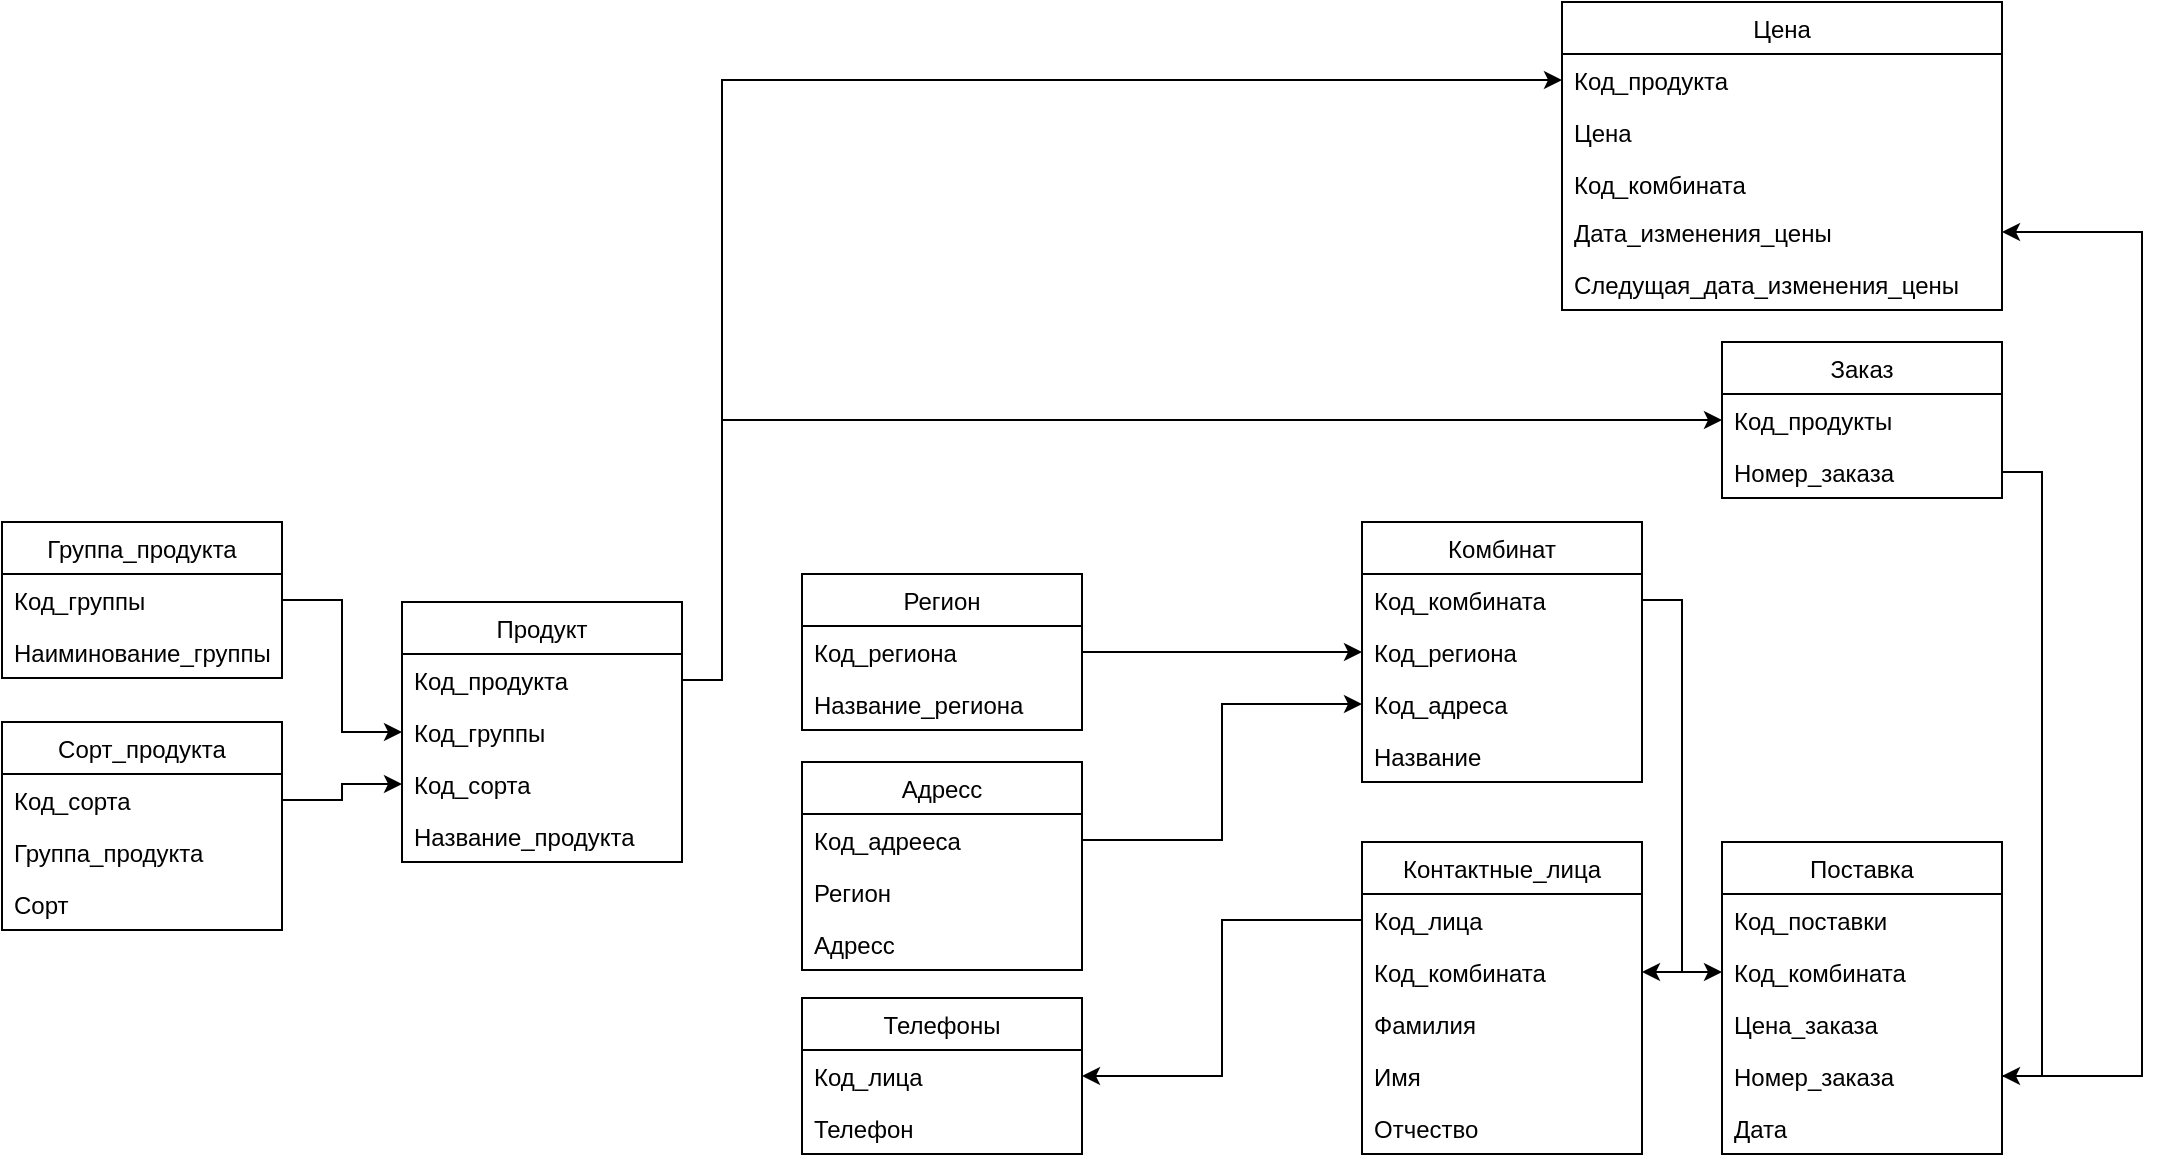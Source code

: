 <mxfile version="13.10.4" type="github">
  <diagram id="C5RBs43oDa-KdzZeNtuy" name="Page-1">
    <mxGraphModel dx="1422" dy="1996" grid="1" gridSize="10" guides="1" tooltips="1" connect="1" arrows="1" fold="1" page="1" pageScale="1" pageWidth="827" pageHeight="1169" math="0" shadow="0">
      <root>
        <mxCell id="WIyWlLk6GJQsqaUBKTNV-0" />
        <mxCell id="WIyWlLk6GJQsqaUBKTNV-1" parent="WIyWlLk6GJQsqaUBKTNV-0" />
        <mxCell id="BsNIJ_3Y_c9myI2HQfVr-50" value="Группа_продукта" style="swimlane;fontStyle=0;childLayout=stackLayout;horizontal=1;startSize=26;fillColor=none;horizontalStack=0;resizeParent=1;resizeParentMax=0;resizeLast=0;collapsible=1;marginBottom=0;" parent="WIyWlLk6GJQsqaUBKTNV-1" vertex="1">
          <mxGeometry x="40" y="40" width="140" height="78" as="geometry" />
        </mxCell>
        <mxCell id="BsNIJ_3Y_c9myI2HQfVr-51" value="Код_группы" style="text;strokeColor=none;fillColor=none;align=left;verticalAlign=top;spacingLeft=4;spacingRight=4;overflow=hidden;rotatable=0;points=[[0,0.5],[1,0.5]];portConstraint=eastwest;" parent="BsNIJ_3Y_c9myI2HQfVr-50" vertex="1">
          <mxGeometry y="26" width="140" height="26" as="geometry" />
        </mxCell>
        <mxCell id="BsNIJ_3Y_c9myI2HQfVr-52" value="Наиминование_группы" style="text;strokeColor=none;fillColor=none;align=left;verticalAlign=top;spacingLeft=4;spacingRight=4;overflow=hidden;rotatable=0;points=[[0,0.5],[1,0.5]];portConstraint=eastwest;" parent="BsNIJ_3Y_c9myI2HQfVr-50" vertex="1">
          <mxGeometry y="52" width="140" height="26" as="geometry" />
        </mxCell>
        <mxCell id="BsNIJ_3Y_c9myI2HQfVr-54" value="Сорт_продукта" style="swimlane;fontStyle=0;childLayout=stackLayout;horizontal=1;startSize=26;fillColor=none;horizontalStack=0;resizeParent=1;resizeParentMax=0;resizeLast=0;collapsible=1;marginBottom=0;" parent="WIyWlLk6GJQsqaUBKTNV-1" vertex="1">
          <mxGeometry x="40" y="140" width="140" height="104" as="geometry" />
        </mxCell>
        <mxCell id="BsNIJ_3Y_c9myI2HQfVr-55" value="Код_сорта" style="text;strokeColor=none;fillColor=none;align=left;verticalAlign=top;spacingLeft=4;spacingRight=4;overflow=hidden;rotatable=0;points=[[0,0.5],[1,0.5]];portConstraint=eastwest;" parent="BsNIJ_3Y_c9myI2HQfVr-54" vertex="1">
          <mxGeometry y="26" width="140" height="26" as="geometry" />
        </mxCell>
        <mxCell id="BsNIJ_3Y_c9myI2HQfVr-58" value="Группа_продукта" style="text;strokeColor=none;fillColor=none;align=left;verticalAlign=top;spacingLeft=4;spacingRight=4;overflow=hidden;rotatable=0;points=[[0,0.5],[1,0.5]];portConstraint=eastwest;" parent="BsNIJ_3Y_c9myI2HQfVr-54" vertex="1">
          <mxGeometry y="52" width="140" height="26" as="geometry" />
        </mxCell>
        <mxCell id="BsNIJ_3Y_c9myI2HQfVr-63" value="Сорт" style="text;strokeColor=none;fillColor=none;align=left;verticalAlign=top;spacingLeft=4;spacingRight=4;overflow=hidden;rotatable=0;points=[[0,0.5],[1,0.5]];portConstraint=eastwest;" parent="BsNIJ_3Y_c9myI2HQfVr-54" vertex="1">
          <mxGeometry y="78" width="140" height="26" as="geometry" />
        </mxCell>
        <mxCell id="BsNIJ_3Y_c9myI2HQfVr-59" value="Продукт" style="swimlane;fontStyle=0;childLayout=stackLayout;horizontal=1;startSize=26;fillColor=none;horizontalStack=0;resizeParent=1;resizeParentMax=0;resizeLast=0;collapsible=1;marginBottom=0;" parent="WIyWlLk6GJQsqaUBKTNV-1" vertex="1">
          <mxGeometry x="240" y="80" width="140" height="130" as="geometry" />
        </mxCell>
        <mxCell id="BsNIJ_3Y_c9myI2HQfVr-60" value="Код_продукта" style="text;strokeColor=none;fillColor=none;align=left;verticalAlign=top;spacingLeft=4;spacingRight=4;overflow=hidden;rotatable=0;points=[[0,0.5],[1,0.5]];portConstraint=eastwest;" parent="BsNIJ_3Y_c9myI2HQfVr-59" vertex="1">
          <mxGeometry y="26" width="140" height="26" as="geometry" />
        </mxCell>
        <mxCell id="BENA_GoEq0BFYkfDsCUv-2" value="Код_группы" style="text;strokeColor=none;fillColor=none;align=left;verticalAlign=top;spacingLeft=4;spacingRight=4;overflow=hidden;rotatable=0;points=[[0,0.5],[1,0.5]];portConstraint=eastwest;" parent="BsNIJ_3Y_c9myI2HQfVr-59" vertex="1">
          <mxGeometry y="52" width="140" height="26" as="geometry" />
        </mxCell>
        <mxCell id="BENA_GoEq0BFYkfDsCUv-3" value="Код_сорта" style="text;strokeColor=none;fillColor=none;align=left;verticalAlign=top;spacingLeft=4;spacingRight=4;overflow=hidden;rotatable=0;points=[[0,0.5],[1,0.5]];portConstraint=eastwest;" parent="BsNIJ_3Y_c9myI2HQfVr-59" vertex="1">
          <mxGeometry y="78" width="140" height="26" as="geometry" />
        </mxCell>
        <mxCell id="BsNIJ_3Y_c9myI2HQfVr-61" value="Название_продукта" style="text;strokeColor=none;fillColor=none;align=left;verticalAlign=top;spacingLeft=4;spacingRight=4;overflow=hidden;rotatable=0;points=[[0,0.5],[1,0.5]];portConstraint=eastwest;" parent="BsNIJ_3Y_c9myI2HQfVr-59" vertex="1">
          <mxGeometry y="104" width="140" height="26" as="geometry" />
        </mxCell>
        <mxCell id="BsNIJ_3Y_c9myI2HQfVr-67" value="Регион" style="swimlane;fontStyle=0;childLayout=stackLayout;horizontal=1;startSize=26;fillColor=none;horizontalStack=0;resizeParent=1;resizeParentMax=0;resizeLast=0;collapsible=1;marginBottom=0;" parent="WIyWlLk6GJQsqaUBKTNV-1" vertex="1">
          <mxGeometry x="440" y="66" width="140" height="78" as="geometry" />
        </mxCell>
        <mxCell id="BsNIJ_3Y_c9myI2HQfVr-68" value="Код_региона" style="text;strokeColor=none;fillColor=none;align=left;verticalAlign=top;spacingLeft=4;spacingRight=4;overflow=hidden;rotatable=0;points=[[0,0.5],[1,0.5]];portConstraint=eastwest;" parent="BsNIJ_3Y_c9myI2HQfVr-67" vertex="1">
          <mxGeometry y="26" width="140" height="26" as="geometry" />
        </mxCell>
        <mxCell id="BsNIJ_3Y_c9myI2HQfVr-69" value="Название_региона" style="text;strokeColor=none;fillColor=none;align=left;verticalAlign=top;spacingLeft=4;spacingRight=4;overflow=hidden;rotatable=0;points=[[0,0.5],[1,0.5]];portConstraint=eastwest;" parent="BsNIJ_3Y_c9myI2HQfVr-67" vertex="1">
          <mxGeometry y="52" width="140" height="26" as="geometry" />
        </mxCell>
        <mxCell id="BsNIJ_3Y_c9myI2HQfVr-71" value="Адресс" style="swimlane;fontStyle=0;childLayout=stackLayout;horizontal=1;startSize=26;fillColor=none;horizontalStack=0;resizeParent=1;resizeParentMax=0;resizeLast=0;collapsible=1;marginBottom=0;" parent="WIyWlLk6GJQsqaUBKTNV-1" vertex="1">
          <mxGeometry x="440" y="160" width="140" height="104" as="geometry" />
        </mxCell>
        <mxCell id="BsNIJ_3Y_c9myI2HQfVr-72" value="Код_адрееса" style="text;strokeColor=none;fillColor=none;align=left;verticalAlign=top;spacingLeft=4;spacingRight=4;overflow=hidden;rotatable=0;points=[[0,0.5],[1,0.5]];portConstraint=eastwest;" parent="BsNIJ_3Y_c9myI2HQfVr-71" vertex="1">
          <mxGeometry y="26" width="140" height="26" as="geometry" />
        </mxCell>
        <mxCell id="BsNIJ_3Y_c9myI2HQfVr-73" value="Регион" style="text;strokeColor=none;fillColor=none;align=left;verticalAlign=top;spacingLeft=4;spacingRight=4;overflow=hidden;rotatable=0;points=[[0,0.5],[1,0.5]];portConstraint=eastwest;" parent="BsNIJ_3Y_c9myI2HQfVr-71" vertex="1">
          <mxGeometry y="52" width="140" height="26" as="geometry" />
        </mxCell>
        <mxCell id="BsNIJ_3Y_c9myI2HQfVr-74" value="Адресс" style="text;strokeColor=none;fillColor=none;align=left;verticalAlign=top;spacingLeft=4;spacingRight=4;overflow=hidden;rotatable=0;points=[[0,0.5],[1,0.5]];portConstraint=eastwest;" parent="BsNIJ_3Y_c9myI2HQfVr-71" vertex="1">
          <mxGeometry y="78" width="140" height="26" as="geometry" />
        </mxCell>
        <mxCell id="BsNIJ_3Y_c9myI2HQfVr-75" value="Комбинат" style="swimlane;fontStyle=0;childLayout=stackLayout;horizontal=1;startSize=26;fillColor=none;horizontalStack=0;resizeParent=1;resizeParentMax=0;resizeLast=0;collapsible=1;marginBottom=0;" parent="WIyWlLk6GJQsqaUBKTNV-1" vertex="1">
          <mxGeometry x="720" y="40" width="140" height="130" as="geometry" />
        </mxCell>
        <mxCell id="BsNIJ_3Y_c9myI2HQfVr-76" value="Код_комбината" style="text;strokeColor=none;fillColor=none;align=left;verticalAlign=top;spacingLeft=4;spacingRight=4;overflow=hidden;rotatable=0;points=[[0,0.5],[1,0.5]];portConstraint=eastwest;" parent="BsNIJ_3Y_c9myI2HQfVr-75" vertex="1">
          <mxGeometry y="26" width="140" height="26" as="geometry" />
        </mxCell>
        <mxCell id="BsNIJ_3Y_c9myI2HQfVr-77" value="Код_региона" style="text;strokeColor=none;fillColor=none;align=left;verticalAlign=top;spacingLeft=4;spacingRight=4;overflow=hidden;rotatable=0;points=[[0,0.5],[1,0.5]];portConstraint=eastwest;" parent="BsNIJ_3Y_c9myI2HQfVr-75" vertex="1">
          <mxGeometry y="52" width="140" height="26" as="geometry" />
        </mxCell>
        <mxCell id="BENA_GoEq0BFYkfDsCUv-9" value="Код_адреса" style="text;strokeColor=none;fillColor=none;align=left;verticalAlign=top;spacingLeft=4;spacingRight=4;overflow=hidden;rotatable=0;points=[[0,0.5],[1,0.5]];portConstraint=eastwest;" parent="BsNIJ_3Y_c9myI2HQfVr-75" vertex="1">
          <mxGeometry y="78" width="140" height="26" as="geometry" />
        </mxCell>
        <mxCell id="BsNIJ_3Y_c9myI2HQfVr-100" value="Название" style="text;strokeColor=none;fillColor=none;align=left;verticalAlign=top;spacingLeft=4;spacingRight=4;overflow=hidden;rotatable=0;points=[[0,0.5],[1,0.5]];portConstraint=eastwest;" parent="BsNIJ_3Y_c9myI2HQfVr-75" vertex="1">
          <mxGeometry y="104" width="140" height="26" as="geometry" />
        </mxCell>
        <mxCell id="BsNIJ_3Y_c9myI2HQfVr-82" value="Контактные_лица" style="swimlane;fontStyle=0;childLayout=stackLayout;horizontal=1;startSize=26;fillColor=none;horizontalStack=0;resizeParent=1;resizeParentMax=0;resizeLast=0;collapsible=1;marginBottom=0;" parent="WIyWlLk6GJQsqaUBKTNV-1" vertex="1">
          <mxGeometry x="720" y="200" width="140" height="156" as="geometry" />
        </mxCell>
        <mxCell id="BsNIJ_3Y_c9myI2HQfVr-83" value="Код_лица" style="text;strokeColor=none;fillColor=none;align=left;verticalAlign=top;spacingLeft=4;spacingRight=4;overflow=hidden;rotatable=0;points=[[0,0.5],[1,0.5]];portConstraint=eastwest;" parent="BsNIJ_3Y_c9myI2HQfVr-82" vertex="1">
          <mxGeometry y="26" width="140" height="26" as="geometry" />
        </mxCell>
        <mxCell id="BsNIJ_3Y_c9myI2HQfVr-98" value="Код_комбината" style="text;strokeColor=none;fillColor=none;align=left;verticalAlign=top;spacingLeft=4;spacingRight=4;overflow=hidden;rotatable=0;points=[[0,0.5],[1,0.5]];portConstraint=eastwest;" parent="BsNIJ_3Y_c9myI2HQfVr-82" vertex="1">
          <mxGeometry y="52" width="140" height="26" as="geometry" />
        </mxCell>
        <mxCell id="BENA_GoEq0BFYkfDsCUv-17" value="Фамилия" style="text;strokeColor=none;fillColor=none;align=left;verticalAlign=top;spacingLeft=4;spacingRight=4;overflow=hidden;rotatable=0;points=[[0,0.5],[1,0.5]];portConstraint=eastwest;" parent="BsNIJ_3Y_c9myI2HQfVr-82" vertex="1">
          <mxGeometry y="78" width="140" height="26" as="geometry" />
        </mxCell>
        <mxCell id="BENA_GoEq0BFYkfDsCUv-18" value="Имя" style="text;strokeColor=none;fillColor=none;align=left;verticalAlign=top;spacingLeft=4;spacingRight=4;overflow=hidden;rotatable=0;points=[[0,0.5],[1,0.5]];portConstraint=eastwest;" parent="BsNIJ_3Y_c9myI2HQfVr-82" vertex="1">
          <mxGeometry y="104" width="140" height="26" as="geometry" />
        </mxCell>
        <mxCell id="BENA_GoEq0BFYkfDsCUv-19" value="Отчество" style="text;strokeColor=none;fillColor=none;align=left;verticalAlign=top;spacingLeft=4;spacingRight=4;overflow=hidden;rotatable=0;points=[[0,0.5],[1,0.5]];portConstraint=eastwest;" parent="BsNIJ_3Y_c9myI2HQfVr-82" vertex="1">
          <mxGeometry y="130" width="140" height="26" as="geometry" />
        </mxCell>
        <mxCell id="BsNIJ_3Y_c9myI2HQfVr-86" value="Телефоны" style="swimlane;fontStyle=0;childLayout=stackLayout;horizontal=1;startSize=26;fillColor=none;horizontalStack=0;resizeParent=1;resizeParentMax=0;resizeLast=0;collapsible=1;marginBottom=0;" parent="WIyWlLk6GJQsqaUBKTNV-1" vertex="1">
          <mxGeometry x="440" y="278" width="140" height="78" as="geometry" />
        </mxCell>
        <mxCell id="BsNIJ_3Y_c9myI2HQfVr-87" value="Код_лица" style="text;strokeColor=none;fillColor=none;align=left;verticalAlign=top;spacingLeft=4;spacingRight=4;overflow=hidden;rotatable=0;points=[[0,0.5],[1,0.5]];portConstraint=eastwest;" parent="BsNIJ_3Y_c9myI2HQfVr-86" vertex="1">
          <mxGeometry y="26" width="140" height="26" as="geometry" />
        </mxCell>
        <mxCell id="BsNIJ_3Y_c9myI2HQfVr-88" value="Телефон" style="text;strokeColor=none;fillColor=none;align=left;verticalAlign=top;spacingLeft=4;spacingRight=4;overflow=hidden;rotatable=0;points=[[0,0.5],[1,0.5]];portConstraint=eastwest;" parent="BsNIJ_3Y_c9myI2HQfVr-86" vertex="1">
          <mxGeometry y="52" width="140" height="26" as="geometry" />
        </mxCell>
        <mxCell id="BsNIJ_3Y_c9myI2HQfVr-105" value="Заказ" style="swimlane;fontStyle=0;childLayout=stackLayout;horizontal=1;startSize=26;fillColor=none;horizontalStack=0;resizeParent=1;resizeParentMax=0;resizeLast=0;collapsible=1;marginBottom=0;" parent="WIyWlLk6GJQsqaUBKTNV-1" vertex="1">
          <mxGeometry x="900" y="-50" width="140" height="78" as="geometry" />
        </mxCell>
        <mxCell id="BsNIJ_3Y_c9myI2HQfVr-106" value="Код_продукты" style="text;strokeColor=none;fillColor=none;align=left;verticalAlign=top;spacingLeft=4;spacingRight=4;overflow=hidden;rotatable=0;points=[[0,0.5],[1,0.5]];portConstraint=eastwest;" parent="BsNIJ_3Y_c9myI2HQfVr-105" vertex="1">
          <mxGeometry y="26" width="140" height="26" as="geometry" />
        </mxCell>
        <mxCell id="BsNIJ_3Y_c9myI2HQfVr-107" value="Номер_заказа" style="text;strokeColor=none;fillColor=none;align=left;verticalAlign=top;spacingLeft=4;spacingRight=4;overflow=hidden;rotatable=0;points=[[0,0.5],[1,0.5]];portConstraint=eastwest;" parent="BsNIJ_3Y_c9myI2HQfVr-105" vertex="1">
          <mxGeometry y="52" width="140" height="26" as="geometry" />
        </mxCell>
        <mxCell id="BsNIJ_3Y_c9myI2HQfVr-109" value="Поставка" style="swimlane;fontStyle=0;childLayout=stackLayout;horizontal=1;startSize=26;fillColor=none;horizontalStack=0;resizeParent=1;resizeParentMax=0;resizeLast=0;collapsible=1;marginBottom=0;" parent="WIyWlLk6GJQsqaUBKTNV-1" vertex="1">
          <mxGeometry x="900" y="200" width="140" height="156" as="geometry" />
        </mxCell>
        <mxCell id="BENA_GoEq0BFYkfDsCUv-1" value="Код_поставки" style="text;strokeColor=none;fillColor=none;align=left;verticalAlign=top;spacingLeft=4;spacingRight=4;overflow=hidden;rotatable=0;points=[[0,0.5],[1,0.5]];portConstraint=eastwest;" parent="BsNIJ_3Y_c9myI2HQfVr-109" vertex="1">
          <mxGeometry y="26" width="140" height="26" as="geometry" />
        </mxCell>
        <mxCell id="BsNIJ_3Y_c9myI2HQfVr-110" value="Код_комбината" style="text;strokeColor=none;fillColor=none;align=left;verticalAlign=top;spacingLeft=4;spacingRight=4;overflow=hidden;rotatable=0;points=[[0,0.5],[1,0.5]];portConstraint=eastwest;" parent="BsNIJ_3Y_c9myI2HQfVr-109" vertex="1">
          <mxGeometry y="52" width="140" height="26" as="geometry" />
        </mxCell>
        <mxCell id="jS07r1OHAqG6C_pG2XFA-4" value="Цена_заказа" style="text;strokeColor=none;fillColor=none;align=left;verticalAlign=top;spacingLeft=4;spacingRight=4;overflow=hidden;rotatable=0;points=[[0,0.5],[1,0.5]];portConstraint=eastwest;" vertex="1" parent="BsNIJ_3Y_c9myI2HQfVr-109">
          <mxGeometry y="78" width="140" height="26" as="geometry" />
        </mxCell>
        <mxCell id="BsNIJ_3Y_c9myI2HQfVr-112" value="Номер_заказа" style="text;strokeColor=none;fillColor=none;align=left;verticalAlign=top;spacingLeft=4;spacingRight=4;overflow=hidden;rotatable=0;points=[[0,0.5],[1,0.5]];portConstraint=eastwest;" parent="BsNIJ_3Y_c9myI2HQfVr-109" vertex="1">
          <mxGeometry y="104" width="140" height="26" as="geometry" />
        </mxCell>
        <mxCell id="BsNIJ_3Y_c9myI2HQfVr-111" value="Дата" style="text;strokeColor=none;fillColor=none;align=left;verticalAlign=top;spacingLeft=4;spacingRight=4;overflow=hidden;rotatable=0;points=[[0,0.5],[1,0.5]];portConstraint=eastwest;" parent="BsNIJ_3Y_c9myI2HQfVr-109" vertex="1">
          <mxGeometry y="130" width="140" height="26" as="geometry" />
        </mxCell>
        <mxCell id="BsNIJ_3Y_c9myI2HQfVr-114" value="Цена" style="swimlane;fontStyle=0;childLayout=stackLayout;horizontal=1;startSize=26;fillColor=none;horizontalStack=0;resizeParent=1;resizeParentMax=0;resizeLast=0;collapsible=1;marginBottom=0;" parent="WIyWlLk6GJQsqaUBKTNV-1" vertex="1">
          <mxGeometry x="820" y="-220" width="220" height="154" as="geometry" />
        </mxCell>
        <mxCell id="BsNIJ_3Y_c9myI2HQfVr-116" value="Код_продукта" style="text;strokeColor=none;fillColor=none;align=left;verticalAlign=top;spacingLeft=4;spacingRight=4;overflow=hidden;rotatable=0;points=[[0,0.5],[1,0.5]];portConstraint=eastwest;" parent="BsNIJ_3Y_c9myI2HQfVr-114" vertex="1">
          <mxGeometry y="26" width="220" height="26" as="geometry" />
        </mxCell>
        <mxCell id="BsNIJ_3Y_c9myI2HQfVr-117" value="Цена" style="text;strokeColor=none;fillColor=none;align=left;verticalAlign=top;spacingLeft=4;spacingRight=4;overflow=hidden;rotatable=0;points=[[0,0.5],[1,0.5]];portConstraint=eastwest;" parent="BsNIJ_3Y_c9myI2HQfVr-114" vertex="1">
          <mxGeometry y="52" width="220" height="26" as="geometry" />
        </mxCell>
        <mxCell id="bfPe-o1TES2DeM-v8efT-0" value="Код_комбината" style="text;strokeColor=none;fillColor=none;align=left;verticalAlign=top;spacingLeft=4;spacingRight=4;overflow=hidden;rotatable=0;points=[[0,0.5],[1,0.5]];portConstraint=eastwest;" parent="BsNIJ_3Y_c9myI2HQfVr-114" vertex="1">
          <mxGeometry y="78" width="220" height="24" as="geometry" />
        </mxCell>
        <mxCell id="BENA_GoEq0BFYkfDsCUv-30" value="Дата_изменения_цены" style="text;strokeColor=none;fillColor=none;align=left;verticalAlign=top;spacingLeft=4;spacingRight=4;overflow=hidden;rotatable=0;points=[[0,0.5],[1,0.5]];portConstraint=eastwest;" parent="BsNIJ_3Y_c9myI2HQfVr-114" vertex="1">
          <mxGeometry y="102" width="220" height="26" as="geometry" />
        </mxCell>
        <mxCell id="bfPe-o1TES2DeM-v8efT-1" value="Следущая_дата_изменения_цены" style="text;strokeColor=none;fillColor=none;align=left;verticalAlign=top;spacingLeft=4;spacingRight=4;overflow=hidden;rotatable=0;points=[[0,0.5],[1,0.5]];portConstraint=eastwest;" parent="BsNIJ_3Y_c9myI2HQfVr-114" vertex="1">
          <mxGeometry y="128" width="220" height="26" as="geometry" />
        </mxCell>
        <mxCell id="BENA_GoEq0BFYkfDsCUv-5" style="edgeStyle=orthogonalEdgeStyle;rounded=0;orthogonalLoop=1;jettySize=auto;html=1;exitX=1;exitY=0.5;exitDx=0;exitDy=0;entryX=0;entryY=0.5;entryDx=0;entryDy=0;" parent="WIyWlLk6GJQsqaUBKTNV-1" source="BsNIJ_3Y_c9myI2HQfVr-51" target="BsNIJ_3Y_c9myI2HQfVr-59" edge="1">
          <mxGeometry relative="1" as="geometry" />
        </mxCell>
        <mxCell id="BENA_GoEq0BFYkfDsCUv-6" style="edgeStyle=orthogonalEdgeStyle;rounded=0;orthogonalLoop=1;jettySize=auto;html=1;exitX=1;exitY=0.5;exitDx=0;exitDy=0;entryX=0;entryY=0.5;entryDx=0;entryDy=0;" parent="WIyWlLk6GJQsqaUBKTNV-1" source="BsNIJ_3Y_c9myI2HQfVr-55" target="BENA_GoEq0BFYkfDsCUv-3" edge="1">
          <mxGeometry relative="1" as="geometry" />
        </mxCell>
        <mxCell id="BENA_GoEq0BFYkfDsCUv-10" style="edgeStyle=orthogonalEdgeStyle;rounded=0;orthogonalLoop=1;jettySize=auto;html=1;entryX=0;entryY=0.5;entryDx=0;entryDy=0;" parent="WIyWlLk6GJQsqaUBKTNV-1" source="BsNIJ_3Y_c9myI2HQfVr-68" target="BsNIJ_3Y_c9myI2HQfVr-77" edge="1">
          <mxGeometry relative="1" as="geometry" />
        </mxCell>
        <mxCell id="BENA_GoEq0BFYkfDsCUv-11" style="edgeStyle=orthogonalEdgeStyle;rounded=0;orthogonalLoop=1;jettySize=auto;html=1;entryX=0;entryY=0.5;entryDx=0;entryDy=0;" parent="WIyWlLk6GJQsqaUBKTNV-1" source="BsNIJ_3Y_c9myI2HQfVr-72" target="BENA_GoEq0BFYkfDsCUv-9" edge="1">
          <mxGeometry relative="1" as="geometry" />
        </mxCell>
        <mxCell id="BENA_GoEq0BFYkfDsCUv-12" style="edgeStyle=orthogonalEdgeStyle;rounded=0;orthogonalLoop=1;jettySize=auto;html=1;exitX=1;exitY=0.5;exitDx=0;exitDy=0;entryX=1;entryY=0.5;entryDx=0;entryDy=0;" parent="WIyWlLk6GJQsqaUBKTNV-1" source="BsNIJ_3Y_c9myI2HQfVr-76" target="BsNIJ_3Y_c9myI2HQfVr-98" edge="1">
          <mxGeometry relative="1" as="geometry" />
        </mxCell>
        <mxCell id="BENA_GoEq0BFYkfDsCUv-20" style="edgeStyle=orthogonalEdgeStyle;rounded=0;orthogonalLoop=1;jettySize=auto;html=1;exitX=0;exitY=0.5;exitDx=0;exitDy=0;" parent="WIyWlLk6GJQsqaUBKTNV-1" source="BsNIJ_3Y_c9myI2HQfVr-83" target="BsNIJ_3Y_c9myI2HQfVr-87" edge="1">
          <mxGeometry relative="1" as="geometry" />
        </mxCell>
        <mxCell id="BENA_GoEq0BFYkfDsCUv-24" style="edgeStyle=orthogonalEdgeStyle;rounded=0;orthogonalLoop=1;jettySize=auto;html=1;exitX=1;exitY=0.5;exitDx=0;exitDy=0;entryX=0;entryY=0.5;entryDx=0;entryDy=0;" parent="WIyWlLk6GJQsqaUBKTNV-1" source="BsNIJ_3Y_c9myI2HQfVr-76" target="BsNIJ_3Y_c9myI2HQfVr-110" edge="1">
          <mxGeometry relative="1" as="geometry" />
        </mxCell>
        <mxCell id="BENA_GoEq0BFYkfDsCUv-25" style="edgeStyle=orthogonalEdgeStyle;rounded=0;orthogonalLoop=1;jettySize=auto;html=1;exitX=1;exitY=0.5;exitDx=0;exitDy=0;entryX=1;entryY=0.5;entryDx=0;entryDy=0;" parent="WIyWlLk6GJQsqaUBKTNV-1" source="BsNIJ_3Y_c9myI2HQfVr-107" target="BsNIJ_3Y_c9myI2HQfVr-112" edge="1">
          <mxGeometry relative="1" as="geometry" />
        </mxCell>
        <mxCell id="BENA_GoEq0BFYkfDsCUv-29" style="edgeStyle=orthogonalEdgeStyle;rounded=0;orthogonalLoop=1;jettySize=auto;html=1;exitX=1;exitY=0.5;exitDx=0;exitDy=0;entryX=0;entryY=0.5;entryDx=0;entryDy=0;" parent="WIyWlLk6GJQsqaUBKTNV-1" source="BsNIJ_3Y_c9myI2HQfVr-60" target="BsNIJ_3Y_c9myI2HQfVr-106" edge="1">
          <mxGeometry relative="1" as="geometry">
            <Array as="points">
              <mxPoint x="400" y="119" />
              <mxPoint x="400" y="-11" />
            </Array>
          </mxGeometry>
        </mxCell>
        <mxCell id="jS07r1OHAqG6C_pG2XFA-0" style="edgeStyle=orthogonalEdgeStyle;rounded=0;orthogonalLoop=1;jettySize=auto;html=1;exitX=1;exitY=0.5;exitDx=0;exitDy=0;entryX=0;entryY=0.5;entryDx=0;entryDy=0;" edge="1" parent="WIyWlLk6GJQsqaUBKTNV-1" source="BsNIJ_3Y_c9myI2HQfVr-60" target="BsNIJ_3Y_c9myI2HQfVr-116">
          <mxGeometry relative="1" as="geometry">
            <Array as="points">
              <mxPoint x="400" y="119" />
              <mxPoint x="400" y="-181" />
            </Array>
          </mxGeometry>
        </mxCell>
        <mxCell id="jS07r1OHAqG6C_pG2XFA-1" style="edgeStyle=orthogonalEdgeStyle;rounded=0;orthogonalLoop=1;jettySize=auto;html=1;exitX=1;exitY=0.5;exitDx=0;exitDy=0;" edge="1" parent="WIyWlLk6GJQsqaUBKTNV-1" source="BsNIJ_3Y_c9myI2HQfVr-111" target="BENA_GoEq0BFYkfDsCUv-30">
          <mxGeometry relative="1" as="geometry">
            <Array as="points">
              <mxPoint x="1110" y="317" />
              <mxPoint x="1110" y="-105" />
            </Array>
          </mxGeometry>
        </mxCell>
      </root>
    </mxGraphModel>
  </diagram>
</mxfile>
